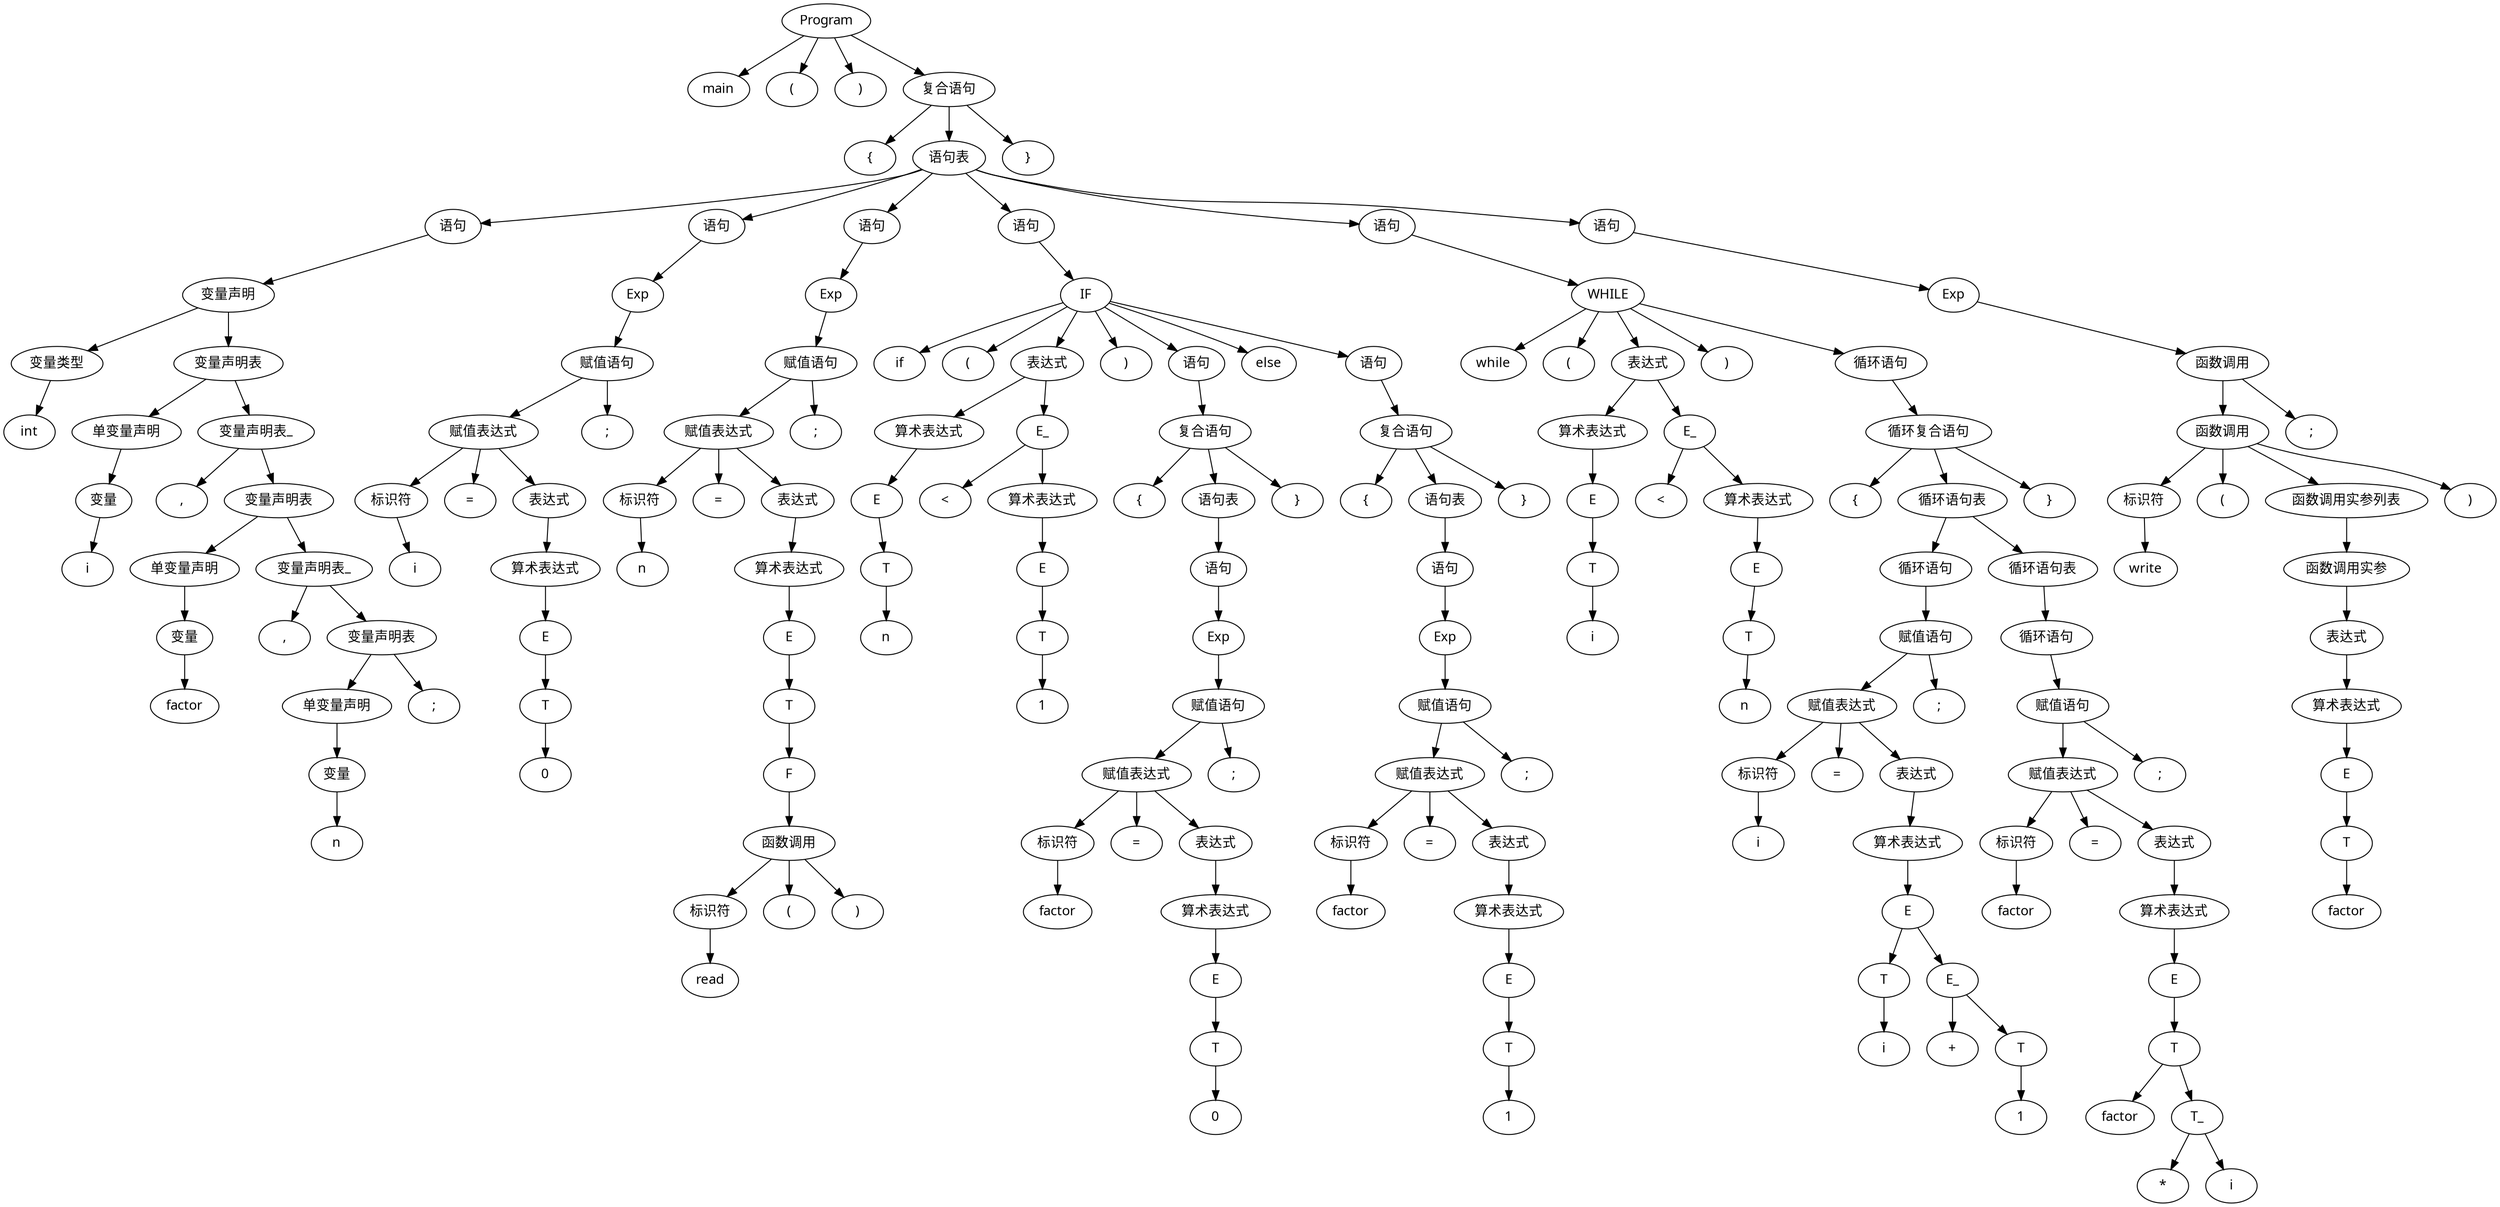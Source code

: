 // test2.1-1.txt
digraph {
	node [fontname="Microsoft YaHei"]
	1 [label=Program]
	2 [label=main]
	3 [label="("]
	4 [label=")"]
	5 [label="复合语句"]
	6 [label="{"]
	7 [label="语句表"]
	8 [label="语句"]
	9 [label="变量声明"]
	10 [label="变量类型"]
	11 [label=int]
	12 [label="变量声明表"]
	13 [label="单变量声明"]
	14 [label="变量"]
	15 [label=i]
	16 [label="变量声明表_"]
	17 [label=","]
	18 [label="变量声明表"]
	19 [label="单变量声明"]
	20 [label="变量"]
	21 [label=factor]
	22 [label="变量声明表_"]
	23 [label=","]
	24 [label="变量声明表"]
	25 [label="单变量声明"]
	26 [label="变量"]
	27 [label=n]
	28 [label=";"]
	29 [label="语句"]
	30 [label=Exp]
	31 [label="赋值语句"]
	32 [label="赋值表达式"]
	33 [label="标识符"]
	34 [label=i]
	35 [label="="]
	36 [label="表达式"]
	37 [label="算术表达式"]
	38 [label=E]
	39 [label=T]
	40 [label=0]
	41 [label=";"]
	42 [label="语句"]
	43 [label=Exp]
	44 [label="赋值语句"]
	45 [label="赋值表达式"]
	46 [label="标识符"]
	47 [label=n]
	48 [label="="]
	49 [label="表达式"]
	50 [label="算术表达式"]
	51 [label=E]
	52 [label=T]
	53 [label=F]
	54 [label="函数调用"]
	55 [label="标识符"]
	56 [label=read]
	57 [label="("]
	58 [label=")"]
	59 [label=";"]
	60 [label="语句"]
	61 [label=IF]
	62 [label=if]
	63 [label="("]
	64 [label="表达式"]
	65 [label="算术表达式"]
	66 [label=E]
	67 [label=T]
	68 [label=n]
	69 [label=E_]
	70 [label="<"]
	71 [label="算术表达式"]
	72 [label=E]
	73 [label=T]
	74 [label=1]
	75 [label=")"]
	76 [label="语句"]
	77 [label="复合语句"]
	78 [label="{"]
	79 [label="语句表"]
	80 [label="语句"]
	81 [label=Exp]
	82 [label="赋值语句"]
	83 [label="赋值表达式"]
	84 [label="标识符"]
	85 [label=factor]
	86 [label="="]
	87 [label="表达式"]
	88 [label="算术表达式"]
	89 [label=E]
	90 [label=T]
	91 [label=0]
	92 [label=";"]
	93 [label="}"]
	94 [label=else]
	95 [label="语句"]
	96 [label="复合语句"]
	97 [label="{"]
	98 [label="语句表"]
	99 [label="语句"]
	100 [label=Exp]
	101 [label="赋值语句"]
	102 [label="赋值表达式"]
	103 [label="标识符"]
	104 [label=factor]
	105 [label="="]
	106 [label="表达式"]
	107 [label="算术表达式"]
	108 [label=E]
	109 [label=T]
	110 [label=1]
	111 [label=";"]
	112 [label="}"]
	113 [label="语句"]
	114 [label=WHILE]
	115 [label=while]
	116 [label="("]
	117 [label="表达式"]
	118 [label="算术表达式"]
	119 [label=E]
	120 [label=T]
	121 [label=i]
	122 [label=E_]
	123 [label="<"]
	124 [label="算术表达式"]
	125 [label=E]
	126 [label=T]
	127 [label=n]
	128 [label=")"]
	129 [label="循环语句"]
	130 [label="循环复合语句"]
	131 [label="{"]
	132 [label="循环语句表"]
	133 [label="循环语句"]
	134 [label="赋值语句"]
	135 [label="赋值表达式"]
	136 [label="标识符"]
	137 [label=i]
	138 [label="="]
	139 [label="表达式"]
	140 [label="算术表达式"]
	141 [label=E]
	142 [label=T]
	143 [label=i]
	144 [label=E_]
	145 [label="+"]
	146 [label=T]
	147 [label=1]
	148 [label=";"]
	149 [label="循环语句表"]
	150 [label="循环语句"]
	151 [label="赋值语句"]
	152 [label="赋值表达式"]
	153 [label="标识符"]
	154 [label=factor]
	155 [label="="]
	156 [label="表达式"]
	157 [label="算术表达式"]
	158 [label=E]
	159 [label=T]
	160 [label=factor]
	161 [label=T_]
	162 [label="*"]
	163 [label=i]
	164 [label=";"]
	165 [label="}"]
	166 [label="语句"]
	167 [label=Exp]
	168 [label="函数调用"]
	169 [label="函数调用"]
	170 [label="标识符"]
	171 [label=write]
	172 [label="("]
	173 [label="函数调用实参列表"]
	174 [label="函数调用实参"]
	175 [label="表达式"]
	176 [label="算术表达式"]
	177 [label=E]
	178 [label=T]
	179 [label=factor]
	180 [label=")"]
	181 [label=";"]
	182 [label="}"]
	1 -> 2
	1 -> 3
	1 -> 4
	1 -> 5
	5 -> 6
	5 -> 7
	7 -> 8
	8 -> 9
	9 -> 10
	10 -> 11
	9 -> 12
	12 -> 13
	13 -> 14
	14 -> 15
	12 -> 16
	16 -> 17
	16 -> 18
	18 -> 19
	19 -> 20
	20 -> 21
	18 -> 22
	22 -> 23
	22 -> 24
	24 -> 25
	25 -> 26
	26 -> 27
	24 -> 28
	7 -> 29
	29 -> 30
	30 -> 31
	31 -> 32
	32 -> 33
	33 -> 34
	32 -> 35
	32 -> 36
	36 -> 37
	37 -> 38
	38 -> 39
	39 -> 40
	31 -> 41
	7 -> 42
	42 -> 43
	43 -> 44
	44 -> 45
	45 -> 46
	46 -> 47
	45 -> 48
	45 -> 49
	49 -> 50
	50 -> 51
	51 -> 52
	52 -> 53
	53 -> 54
	54 -> 55
	55 -> 56
	54 -> 57
	54 -> 58
	44 -> 59
	7 -> 60
	60 -> 61
	61 -> 62
	61 -> 63
	61 -> 64
	64 -> 65
	65 -> 66
	66 -> 67
	67 -> 68
	64 -> 69
	69 -> 70
	69 -> 71
	71 -> 72
	72 -> 73
	73 -> 74
	61 -> 75
	61 -> 76
	76 -> 77
	77 -> 78
	77 -> 79
	79 -> 80
	80 -> 81
	81 -> 82
	82 -> 83
	83 -> 84
	84 -> 85
	83 -> 86
	83 -> 87
	87 -> 88
	88 -> 89
	89 -> 90
	90 -> 91
	82 -> 92
	77 -> 93
	61 -> 94
	61 -> 95
	95 -> 96
	96 -> 97
	96 -> 98
	98 -> 99
	99 -> 100
	100 -> 101
	101 -> 102
	102 -> 103
	103 -> 104
	102 -> 105
	102 -> 106
	106 -> 107
	107 -> 108
	108 -> 109
	109 -> 110
	101 -> 111
	96 -> 112
	7 -> 113
	113 -> 114
	114 -> 115
	114 -> 116
	114 -> 117
	117 -> 118
	118 -> 119
	119 -> 120
	120 -> 121
	117 -> 122
	122 -> 123
	122 -> 124
	124 -> 125
	125 -> 126
	126 -> 127
	114 -> 128
	114 -> 129
	129 -> 130
	130 -> 131
	130 -> 132
	132 -> 133
	133 -> 134
	134 -> 135
	135 -> 136
	136 -> 137
	135 -> 138
	135 -> 139
	139 -> 140
	140 -> 141
	141 -> 142
	142 -> 143
	141 -> 144
	144 -> 145
	144 -> 146
	146 -> 147
	134 -> 148
	132 -> 149
	149 -> 150
	150 -> 151
	151 -> 152
	152 -> 153
	153 -> 154
	152 -> 155
	152 -> 156
	156 -> 157
	157 -> 158
	158 -> 159
	159 -> 160
	159 -> 161
	161 -> 162
	161 -> 163
	151 -> 164
	130 -> 165
	7 -> 166
	166 -> 167
	167 -> 168
	168 -> 169
	169 -> 170
	170 -> 171
	169 -> 172
	169 -> 173
	173 -> 174
	174 -> 175
	175 -> 176
	176 -> 177
	177 -> 178
	178 -> 179
	169 -> 180
	168 -> 181
	5 -> 182
}
